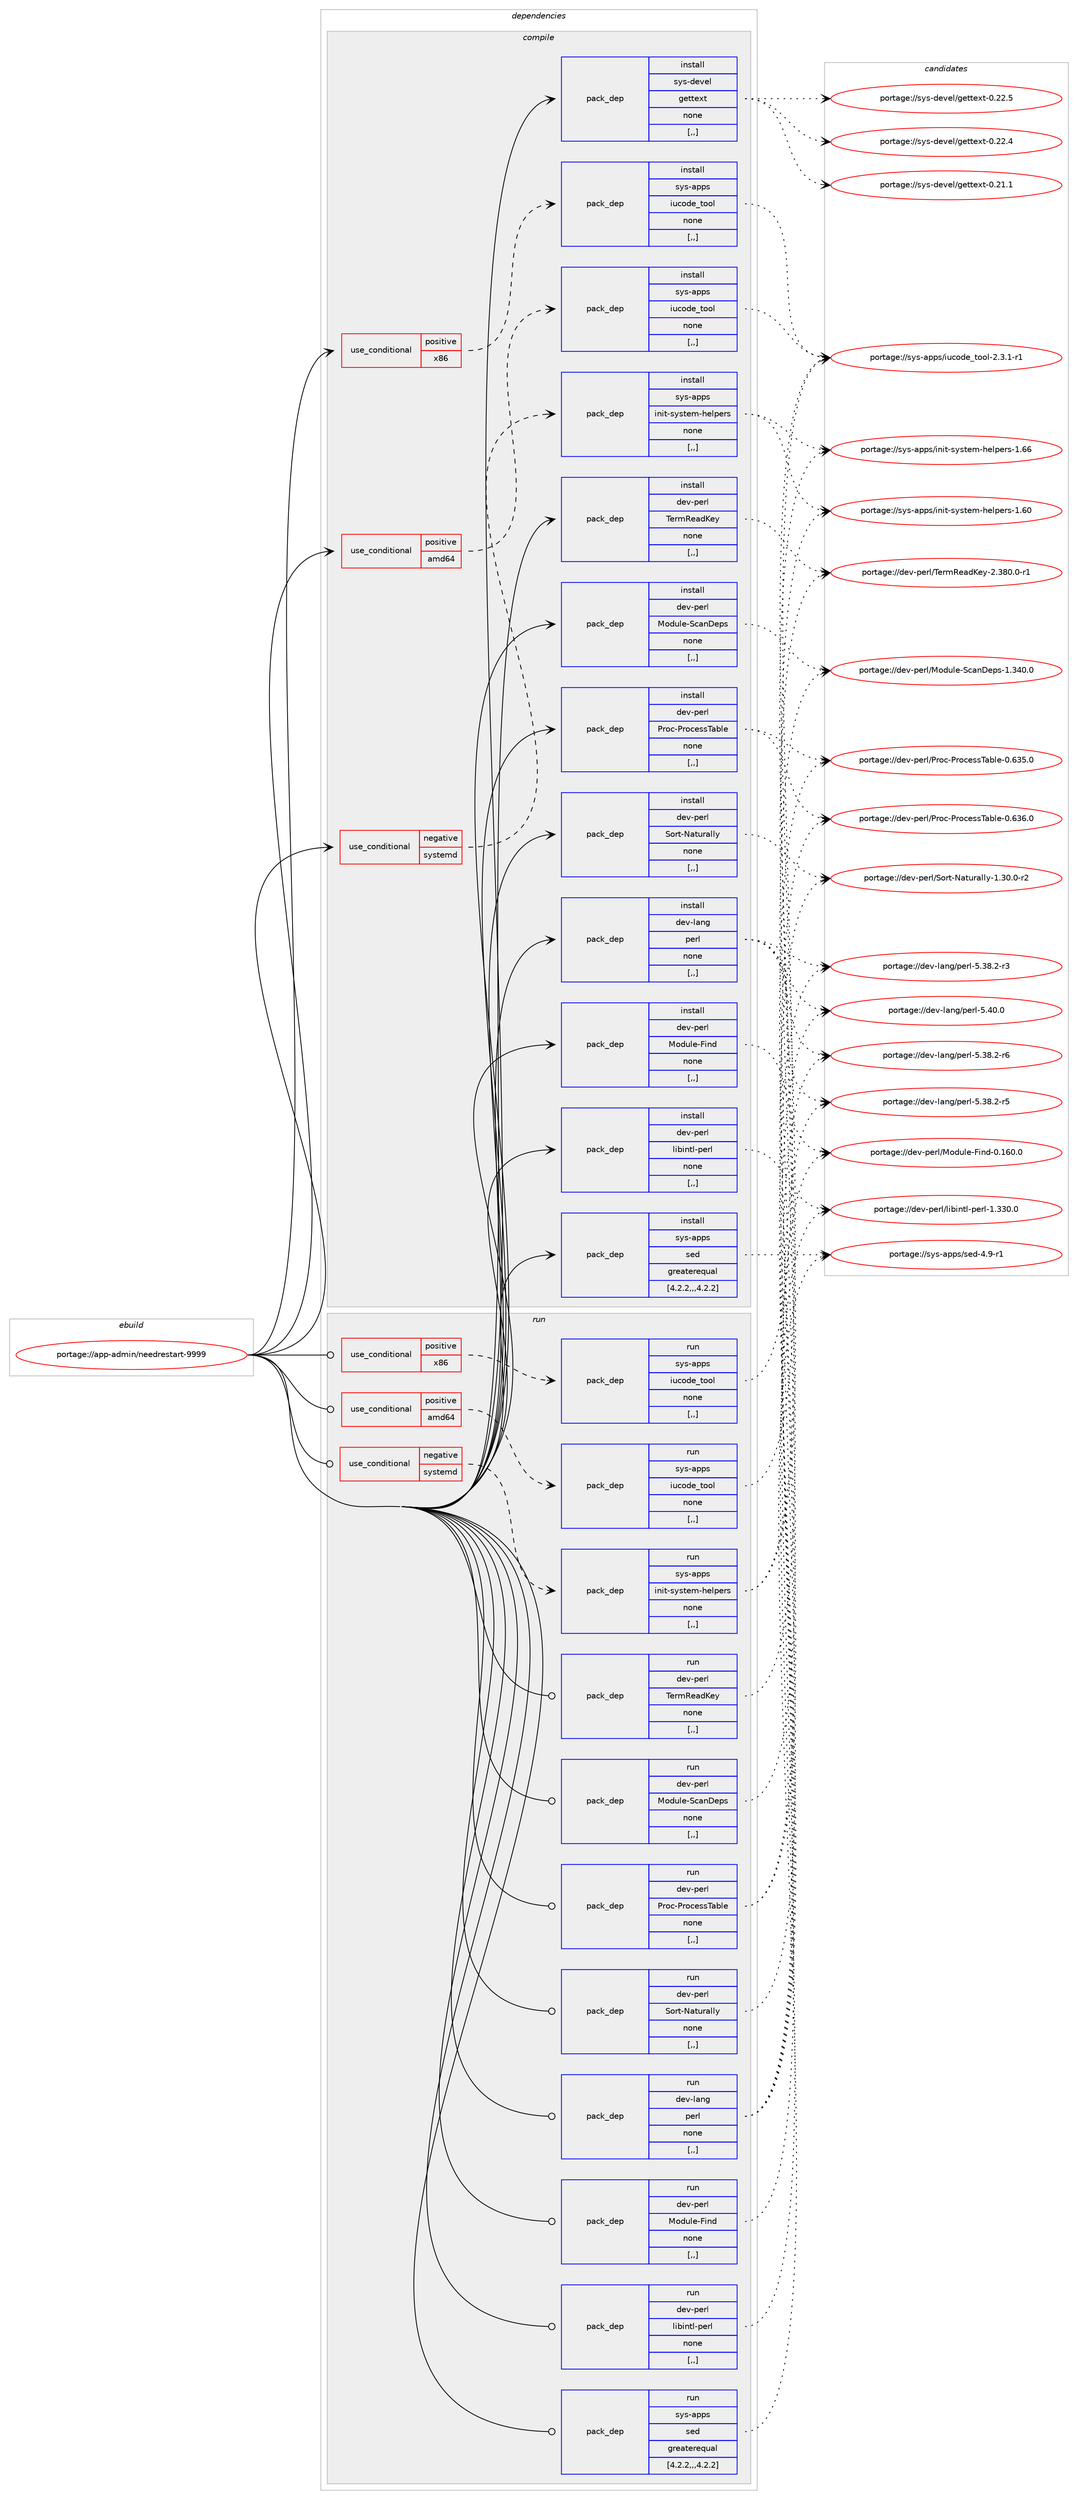 digraph prolog {

# *************
# Graph options
# *************

newrank=true;
concentrate=true;
compound=true;
graph [rankdir=LR,fontname=Helvetica,fontsize=10,ranksep=1.5];#, ranksep=2.5, nodesep=0.2];
edge  [arrowhead=vee];
node  [fontname=Helvetica,fontsize=10];

# **********
# The ebuild
# **********

subgraph cluster_leftcol {
color=gray;
label=<<i>ebuild</i>>;
id [label="portage://app-admin/needrestart-9999", color=red, width=4, href="../app-admin/needrestart-9999.svg"];
}

# ****************
# The dependencies
# ****************

subgraph cluster_midcol {
color=gray;
label=<<i>dependencies</i>>;
subgraph cluster_compile {
fillcolor="#eeeeee";
style=filled;
label=<<i>compile</i>>;
subgraph cond130463 {
dependency496751 [label=<<TABLE BORDER="0" CELLBORDER="1" CELLSPACING="0" CELLPADDING="4"><TR><TD ROWSPAN="3" CELLPADDING="10">use_conditional</TD></TR><TR><TD>negative</TD></TR><TR><TD>systemd</TD></TR></TABLE>>, shape=none, color=red];
subgraph pack362676 {
dependency496752 [label=<<TABLE BORDER="0" CELLBORDER="1" CELLSPACING="0" CELLPADDING="4" WIDTH="220"><TR><TD ROWSPAN="6" CELLPADDING="30">pack_dep</TD></TR><TR><TD WIDTH="110">install</TD></TR><TR><TD>sys-apps</TD></TR><TR><TD>init-system-helpers</TD></TR><TR><TD>none</TD></TR><TR><TD>[,,]</TD></TR></TABLE>>, shape=none, color=blue];
}
dependency496751:e -> dependency496752:w [weight=20,style="dashed",arrowhead="vee"];
}
id:e -> dependency496751:w [weight=20,style="solid",arrowhead="vee"];
subgraph cond130464 {
dependency496753 [label=<<TABLE BORDER="0" CELLBORDER="1" CELLSPACING="0" CELLPADDING="4"><TR><TD ROWSPAN="3" CELLPADDING="10">use_conditional</TD></TR><TR><TD>positive</TD></TR><TR><TD>amd64</TD></TR></TABLE>>, shape=none, color=red];
subgraph pack362677 {
dependency496754 [label=<<TABLE BORDER="0" CELLBORDER="1" CELLSPACING="0" CELLPADDING="4" WIDTH="220"><TR><TD ROWSPAN="6" CELLPADDING="30">pack_dep</TD></TR><TR><TD WIDTH="110">install</TD></TR><TR><TD>sys-apps</TD></TR><TR><TD>iucode_tool</TD></TR><TR><TD>none</TD></TR><TR><TD>[,,]</TD></TR></TABLE>>, shape=none, color=blue];
}
dependency496753:e -> dependency496754:w [weight=20,style="dashed",arrowhead="vee"];
}
id:e -> dependency496753:w [weight=20,style="solid",arrowhead="vee"];
subgraph cond130465 {
dependency496755 [label=<<TABLE BORDER="0" CELLBORDER="1" CELLSPACING="0" CELLPADDING="4"><TR><TD ROWSPAN="3" CELLPADDING="10">use_conditional</TD></TR><TR><TD>positive</TD></TR><TR><TD>x86</TD></TR></TABLE>>, shape=none, color=red];
subgraph pack362678 {
dependency496756 [label=<<TABLE BORDER="0" CELLBORDER="1" CELLSPACING="0" CELLPADDING="4" WIDTH="220"><TR><TD ROWSPAN="6" CELLPADDING="30">pack_dep</TD></TR><TR><TD WIDTH="110">install</TD></TR><TR><TD>sys-apps</TD></TR><TR><TD>iucode_tool</TD></TR><TR><TD>none</TD></TR><TR><TD>[,,]</TD></TR></TABLE>>, shape=none, color=blue];
}
dependency496755:e -> dependency496756:w [weight=20,style="dashed",arrowhead="vee"];
}
id:e -> dependency496755:w [weight=20,style="solid",arrowhead="vee"];
subgraph pack362679 {
dependency496757 [label=<<TABLE BORDER="0" CELLBORDER="1" CELLSPACING="0" CELLPADDING="4" WIDTH="220"><TR><TD ROWSPAN="6" CELLPADDING="30">pack_dep</TD></TR><TR><TD WIDTH="110">install</TD></TR><TR><TD>dev-lang</TD></TR><TR><TD>perl</TD></TR><TR><TD>none</TD></TR><TR><TD>[,,]</TD></TR></TABLE>>, shape=none, color=blue];
}
id:e -> dependency496757:w [weight=20,style="solid",arrowhead="vee"];
subgraph pack362680 {
dependency496758 [label=<<TABLE BORDER="0" CELLBORDER="1" CELLSPACING="0" CELLPADDING="4" WIDTH="220"><TR><TD ROWSPAN="6" CELLPADDING="30">pack_dep</TD></TR><TR><TD WIDTH="110">install</TD></TR><TR><TD>dev-perl</TD></TR><TR><TD>Module-Find</TD></TR><TR><TD>none</TD></TR><TR><TD>[,,]</TD></TR></TABLE>>, shape=none, color=blue];
}
id:e -> dependency496758:w [weight=20,style="solid",arrowhead="vee"];
subgraph pack362681 {
dependency496759 [label=<<TABLE BORDER="0" CELLBORDER="1" CELLSPACING="0" CELLPADDING="4" WIDTH="220"><TR><TD ROWSPAN="6" CELLPADDING="30">pack_dep</TD></TR><TR><TD WIDTH="110">install</TD></TR><TR><TD>dev-perl</TD></TR><TR><TD>Module-ScanDeps</TD></TR><TR><TD>none</TD></TR><TR><TD>[,,]</TD></TR></TABLE>>, shape=none, color=blue];
}
id:e -> dependency496759:w [weight=20,style="solid",arrowhead="vee"];
subgraph pack362682 {
dependency496760 [label=<<TABLE BORDER="0" CELLBORDER="1" CELLSPACING="0" CELLPADDING="4" WIDTH="220"><TR><TD ROWSPAN="6" CELLPADDING="30">pack_dep</TD></TR><TR><TD WIDTH="110">install</TD></TR><TR><TD>dev-perl</TD></TR><TR><TD>Proc-ProcessTable</TD></TR><TR><TD>none</TD></TR><TR><TD>[,,]</TD></TR></TABLE>>, shape=none, color=blue];
}
id:e -> dependency496760:w [weight=20,style="solid",arrowhead="vee"];
subgraph pack362683 {
dependency496761 [label=<<TABLE BORDER="0" CELLBORDER="1" CELLSPACING="0" CELLPADDING="4" WIDTH="220"><TR><TD ROWSPAN="6" CELLPADDING="30">pack_dep</TD></TR><TR><TD WIDTH="110">install</TD></TR><TR><TD>dev-perl</TD></TR><TR><TD>Sort-Naturally</TD></TR><TR><TD>none</TD></TR><TR><TD>[,,]</TD></TR></TABLE>>, shape=none, color=blue];
}
id:e -> dependency496761:w [weight=20,style="solid",arrowhead="vee"];
subgraph pack362684 {
dependency496762 [label=<<TABLE BORDER="0" CELLBORDER="1" CELLSPACING="0" CELLPADDING="4" WIDTH="220"><TR><TD ROWSPAN="6" CELLPADDING="30">pack_dep</TD></TR><TR><TD WIDTH="110">install</TD></TR><TR><TD>dev-perl</TD></TR><TR><TD>TermReadKey</TD></TR><TR><TD>none</TD></TR><TR><TD>[,,]</TD></TR></TABLE>>, shape=none, color=blue];
}
id:e -> dependency496762:w [weight=20,style="solid",arrowhead="vee"];
subgraph pack362685 {
dependency496763 [label=<<TABLE BORDER="0" CELLBORDER="1" CELLSPACING="0" CELLPADDING="4" WIDTH="220"><TR><TD ROWSPAN="6" CELLPADDING="30">pack_dep</TD></TR><TR><TD WIDTH="110">install</TD></TR><TR><TD>dev-perl</TD></TR><TR><TD>libintl-perl</TD></TR><TR><TD>none</TD></TR><TR><TD>[,,]</TD></TR></TABLE>>, shape=none, color=blue];
}
id:e -> dependency496763:w [weight=20,style="solid",arrowhead="vee"];
subgraph pack362686 {
dependency496764 [label=<<TABLE BORDER="0" CELLBORDER="1" CELLSPACING="0" CELLPADDING="4" WIDTH="220"><TR><TD ROWSPAN="6" CELLPADDING="30">pack_dep</TD></TR><TR><TD WIDTH="110">install</TD></TR><TR><TD>sys-apps</TD></TR><TR><TD>sed</TD></TR><TR><TD>greaterequal</TD></TR><TR><TD>[4.2.2,,,4.2.2]</TD></TR></TABLE>>, shape=none, color=blue];
}
id:e -> dependency496764:w [weight=20,style="solid",arrowhead="vee"];
subgraph pack362687 {
dependency496765 [label=<<TABLE BORDER="0" CELLBORDER="1" CELLSPACING="0" CELLPADDING="4" WIDTH="220"><TR><TD ROWSPAN="6" CELLPADDING="30">pack_dep</TD></TR><TR><TD WIDTH="110">install</TD></TR><TR><TD>sys-devel</TD></TR><TR><TD>gettext</TD></TR><TR><TD>none</TD></TR><TR><TD>[,,]</TD></TR></TABLE>>, shape=none, color=blue];
}
id:e -> dependency496765:w [weight=20,style="solid",arrowhead="vee"];
}
subgraph cluster_compileandrun {
fillcolor="#eeeeee";
style=filled;
label=<<i>compile and run</i>>;
}
subgraph cluster_run {
fillcolor="#eeeeee";
style=filled;
label=<<i>run</i>>;
subgraph cond130466 {
dependency496766 [label=<<TABLE BORDER="0" CELLBORDER="1" CELLSPACING="0" CELLPADDING="4"><TR><TD ROWSPAN="3" CELLPADDING="10">use_conditional</TD></TR><TR><TD>negative</TD></TR><TR><TD>systemd</TD></TR></TABLE>>, shape=none, color=red];
subgraph pack362688 {
dependency496767 [label=<<TABLE BORDER="0" CELLBORDER="1" CELLSPACING="0" CELLPADDING="4" WIDTH="220"><TR><TD ROWSPAN="6" CELLPADDING="30">pack_dep</TD></TR><TR><TD WIDTH="110">run</TD></TR><TR><TD>sys-apps</TD></TR><TR><TD>init-system-helpers</TD></TR><TR><TD>none</TD></TR><TR><TD>[,,]</TD></TR></TABLE>>, shape=none, color=blue];
}
dependency496766:e -> dependency496767:w [weight=20,style="dashed",arrowhead="vee"];
}
id:e -> dependency496766:w [weight=20,style="solid",arrowhead="odot"];
subgraph cond130467 {
dependency496768 [label=<<TABLE BORDER="0" CELLBORDER="1" CELLSPACING="0" CELLPADDING="4"><TR><TD ROWSPAN="3" CELLPADDING="10">use_conditional</TD></TR><TR><TD>positive</TD></TR><TR><TD>amd64</TD></TR></TABLE>>, shape=none, color=red];
subgraph pack362689 {
dependency496769 [label=<<TABLE BORDER="0" CELLBORDER="1" CELLSPACING="0" CELLPADDING="4" WIDTH="220"><TR><TD ROWSPAN="6" CELLPADDING="30">pack_dep</TD></TR><TR><TD WIDTH="110">run</TD></TR><TR><TD>sys-apps</TD></TR><TR><TD>iucode_tool</TD></TR><TR><TD>none</TD></TR><TR><TD>[,,]</TD></TR></TABLE>>, shape=none, color=blue];
}
dependency496768:e -> dependency496769:w [weight=20,style="dashed",arrowhead="vee"];
}
id:e -> dependency496768:w [weight=20,style="solid",arrowhead="odot"];
subgraph cond130468 {
dependency496770 [label=<<TABLE BORDER="0" CELLBORDER="1" CELLSPACING="0" CELLPADDING="4"><TR><TD ROWSPAN="3" CELLPADDING="10">use_conditional</TD></TR><TR><TD>positive</TD></TR><TR><TD>x86</TD></TR></TABLE>>, shape=none, color=red];
subgraph pack362690 {
dependency496771 [label=<<TABLE BORDER="0" CELLBORDER="1" CELLSPACING="0" CELLPADDING="4" WIDTH="220"><TR><TD ROWSPAN="6" CELLPADDING="30">pack_dep</TD></TR><TR><TD WIDTH="110">run</TD></TR><TR><TD>sys-apps</TD></TR><TR><TD>iucode_tool</TD></TR><TR><TD>none</TD></TR><TR><TD>[,,]</TD></TR></TABLE>>, shape=none, color=blue];
}
dependency496770:e -> dependency496771:w [weight=20,style="dashed",arrowhead="vee"];
}
id:e -> dependency496770:w [weight=20,style="solid",arrowhead="odot"];
subgraph pack362691 {
dependency496772 [label=<<TABLE BORDER="0" CELLBORDER="1" CELLSPACING="0" CELLPADDING="4" WIDTH="220"><TR><TD ROWSPAN="6" CELLPADDING="30">pack_dep</TD></TR><TR><TD WIDTH="110">run</TD></TR><TR><TD>dev-lang</TD></TR><TR><TD>perl</TD></TR><TR><TD>none</TD></TR><TR><TD>[,,]</TD></TR></TABLE>>, shape=none, color=blue];
}
id:e -> dependency496772:w [weight=20,style="solid",arrowhead="odot"];
subgraph pack362692 {
dependency496773 [label=<<TABLE BORDER="0" CELLBORDER="1" CELLSPACING="0" CELLPADDING="4" WIDTH="220"><TR><TD ROWSPAN="6" CELLPADDING="30">pack_dep</TD></TR><TR><TD WIDTH="110">run</TD></TR><TR><TD>dev-perl</TD></TR><TR><TD>Module-Find</TD></TR><TR><TD>none</TD></TR><TR><TD>[,,]</TD></TR></TABLE>>, shape=none, color=blue];
}
id:e -> dependency496773:w [weight=20,style="solid",arrowhead="odot"];
subgraph pack362693 {
dependency496774 [label=<<TABLE BORDER="0" CELLBORDER="1" CELLSPACING="0" CELLPADDING="4" WIDTH="220"><TR><TD ROWSPAN="6" CELLPADDING="30">pack_dep</TD></TR><TR><TD WIDTH="110">run</TD></TR><TR><TD>dev-perl</TD></TR><TR><TD>Module-ScanDeps</TD></TR><TR><TD>none</TD></TR><TR><TD>[,,]</TD></TR></TABLE>>, shape=none, color=blue];
}
id:e -> dependency496774:w [weight=20,style="solid",arrowhead="odot"];
subgraph pack362694 {
dependency496775 [label=<<TABLE BORDER="0" CELLBORDER="1" CELLSPACING="0" CELLPADDING="4" WIDTH="220"><TR><TD ROWSPAN="6" CELLPADDING="30">pack_dep</TD></TR><TR><TD WIDTH="110">run</TD></TR><TR><TD>dev-perl</TD></TR><TR><TD>Proc-ProcessTable</TD></TR><TR><TD>none</TD></TR><TR><TD>[,,]</TD></TR></TABLE>>, shape=none, color=blue];
}
id:e -> dependency496775:w [weight=20,style="solid",arrowhead="odot"];
subgraph pack362695 {
dependency496776 [label=<<TABLE BORDER="0" CELLBORDER="1" CELLSPACING="0" CELLPADDING="4" WIDTH="220"><TR><TD ROWSPAN="6" CELLPADDING="30">pack_dep</TD></TR><TR><TD WIDTH="110">run</TD></TR><TR><TD>dev-perl</TD></TR><TR><TD>Sort-Naturally</TD></TR><TR><TD>none</TD></TR><TR><TD>[,,]</TD></TR></TABLE>>, shape=none, color=blue];
}
id:e -> dependency496776:w [weight=20,style="solid",arrowhead="odot"];
subgraph pack362696 {
dependency496777 [label=<<TABLE BORDER="0" CELLBORDER="1" CELLSPACING="0" CELLPADDING="4" WIDTH="220"><TR><TD ROWSPAN="6" CELLPADDING="30">pack_dep</TD></TR><TR><TD WIDTH="110">run</TD></TR><TR><TD>dev-perl</TD></TR><TR><TD>TermReadKey</TD></TR><TR><TD>none</TD></TR><TR><TD>[,,]</TD></TR></TABLE>>, shape=none, color=blue];
}
id:e -> dependency496777:w [weight=20,style="solid",arrowhead="odot"];
subgraph pack362697 {
dependency496778 [label=<<TABLE BORDER="0" CELLBORDER="1" CELLSPACING="0" CELLPADDING="4" WIDTH="220"><TR><TD ROWSPAN="6" CELLPADDING="30">pack_dep</TD></TR><TR><TD WIDTH="110">run</TD></TR><TR><TD>dev-perl</TD></TR><TR><TD>libintl-perl</TD></TR><TR><TD>none</TD></TR><TR><TD>[,,]</TD></TR></TABLE>>, shape=none, color=blue];
}
id:e -> dependency496778:w [weight=20,style="solid",arrowhead="odot"];
subgraph pack362698 {
dependency496779 [label=<<TABLE BORDER="0" CELLBORDER="1" CELLSPACING="0" CELLPADDING="4" WIDTH="220"><TR><TD ROWSPAN="6" CELLPADDING="30">pack_dep</TD></TR><TR><TD WIDTH="110">run</TD></TR><TR><TD>sys-apps</TD></TR><TR><TD>sed</TD></TR><TR><TD>greaterequal</TD></TR><TR><TD>[4.2.2,,,4.2.2]</TD></TR></TABLE>>, shape=none, color=blue];
}
id:e -> dependency496779:w [weight=20,style="solid",arrowhead="odot"];
}
}

# **************
# The candidates
# **************

subgraph cluster_choices {
rank=same;
color=gray;
label=<<i>candidates</i>>;

subgraph choice362676 {
color=black;
nodesep=1;
choice11512111545971121121154710511010511645115121115116101109451041011081121011141154549465454 [label="portage://sys-apps/init-system-helpers-1.66", color=red, width=4,href="../sys-apps/init-system-helpers-1.66.svg"];
choice11512111545971121121154710511010511645115121115116101109451041011081121011141154549465448 [label="portage://sys-apps/init-system-helpers-1.60", color=red, width=4,href="../sys-apps/init-system-helpers-1.60.svg"];
dependency496752:e -> choice11512111545971121121154710511010511645115121115116101109451041011081121011141154549465454:w [style=dotted,weight="100"];
dependency496752:e -> choice11512111545971121121154710511010511645115121115116101109451041011081121011141154549465448:w [style=dotted,weight="100"];
}
subgraph choice362677 {
color=black;
nodesep=1;
choice11512111545971121121154710511799111100101951161111111084550465146494511449 [label="portage://sys-apps/iucode_tool-2.3.1-r1", color=red, width=4,href="../sys-apps/iucode_tool-2.3.1-r1.svg"];
dependency496754:e -> choice11512111545971121121154710511799111100101951161111111084550465146494511449:w [style=dotted,weight="100"];
}
subgraph choice362678 {
color=black;
nodesep=1;
choice11512111545971121121154710511799111100101951161111111084550465146494511449 [label="portage://sys-apps/iucode_tool-2.3.1-r1", color=red, width=4,href="../sys-apps/iucode_tool-2.3.1-r1.svg"];
dependency496756:e -> choice11512111545971121121154710511799111100101951161111111084550465146494511449:w [style=dotted,weight="100"];
}
subgraph choice362679 {
color=black;
nodesep=1;
choice10010111845108971101034711210111410845534652484648 [label="portage://dev-lang/perl-5.40.0", color=red, width=4,href="../dev-lang/perl-5.40.0.svg"];
choice100101118451089711010347112101114108455346515646504511454 [label="portage://dev-lang/perl-5.38.2-r6", color=red, width=4,href="../dev-lang/perl-5.38.2-r6.svg"];
choice100101118451089711010347112101114108455346515646504511453 [label="portage://dev-lang/perl-5.38.2-r5", color=red, width=4,href="../dev-lang/perl-5.38.2-r5.svg"];
choice100101118451089711010347112101114108455346515646504511451 [label="portage://dev-lang/perl-5.38.2-r3", color=red, width=4,href="../dev-lang/perl-5.38.2-r3.svg"];
dependency496757:e -> choice10010111845108971101034711210111410845534652484648:w [style=dotted,weight="100"];
dependency496757:e -> choice100101118451089711010347112101114108455346515646504511454:w [style=dotted,weight="100"];
dependency496757:e -> choice100101118451089711010347112101114108455346515646504511453:w [style=dotted,weight="100"];
dependency496757:e -> choice100101118451089711010347112101114108455346515646504511451:w [style=dotted,weight="100"];
}
subgraph choice362680 {
color=black;
nodesep=1;
choice10010111845112101114108477711110011710810145701051101004548464954484648 [label="portage://dev-perl/Module-Find-0.160.0", color=red, width=4,href="../dev-perl/Module-Find-0.160.0.svg"];
dependency496758:e -> choice10010111845112101114108477711110011710810145701051101004548464954484648:w [style=dotted,weight="100"];
}
subgraph choice362681 {
color=black;
nodesep=1;
choice10010111845112101114108477711110011710810145839997110681011121154549465152484648 [label="portage://dev-perl/Module-ScanDeps-1.340.0", color=red, width=4,href="../dev-perl/Module-ScanDeps-1.340.0.svg"];
dependency496759:e -> choice10010111845112101114108477711110011710810145839997110681011121154549465152484648:w [style=dotted,weight="100"];
}
subgraph choice362682 {
color=black;
nodesep=1;
choice100101118451121011141084780114111994580114111991011151158497981081014548465451544648 [label="portage://dev-perl/Proc-ProcessTable-0.636.0", color=red, width=4,href="../dev-perl/Proc-ProcessTable-0.636.0.svg"];
choice100101118451121011141084780114111994580114111991011151158497981081014548465451534648 [label="portage://dev-perl/Proc-ProcessTable-0.635.0", color=red, width=4,href="../dev-perl/Proc-ProcessTable-0.635.0.svg"];
dependency496760:e -> choice100101118451121011141084780114111994580114111991011151158497981081014548465451544648:w [style=dotted,weight="100"];
dependency496760:e -> choice100101118451121011141084780114111994580114111991011151158497981081014548465451534648:w [style=dotted,weight="100"];
}
subgraph choice362683 {
color=black;
nodesep=1;
choice10010111845112101114108478311111411645789711611711497108108121454946514846484511450 [label="portage://dev-perl/Sort-Naturally-1.30.0-r2", color=red, width=4,href="../dev-perl/Sort-Naturally-1.30.0-r2.svg"];
dependency496761:e -> choice10010111845112101114108478311111411645789711611711497108108121454946514846484511450:w [style=dotted,weight="100"];
}
subgraph choice362684 {
color=black;
nodesep=1;
choice10010111845112101114108478410111410982101971007510112145504651564846484511449 [label="portage://dev-perl/TermReadKey-2.380.0-r1", color=red, width=4,href="../dev-perl/TermReadKey-2.380.0-r1.svg"];
dependency496762:e -> choice10010111845112101114108478410111410982101971007510112145504651564846484511449:w [style=dotted,weight="100"];
}
subgraph choice362685 {
color=black;
nodesep=1;
choice100101118451121011141084710810598105110116108451121011141084549465151484648 [label="portage://dev-perl/libintl-perl-1.330.0", color=red, width=4,href="../dev-perl/libintl-perl-1.330.0.svg"];
dependency496763:e -> choice100101118451121011141084710810598105110116108451121011141084549465151484648:w [style=dotted,weight="100"];
}
subgraph choice362686 {
color=black;
nodesep=1;
choice115121115459711211211547115101100455246574511449 [label="portage://sys-apps/sed-4.9-r1", color=red, width=4,href="../sys-apps/sed-4.9-r1.svg"];
dependency496764:e -> choice115121115459711211211547115101100455246574511449:w [style=dotted,weight="100"];
}
subgraph choice362687 {
color=black;
nodesep=1;
choice115121115451001011181011084710310111611610112011645484650504653 [label="portage://sys-devel/gettext-0.22.5", color=red, width=4,href="../sys-devel/gettext-0.22.5.svg"];
choice115121115451001011181011084710310111611610112011645484650504652 [label="portage://sys-devel/gettext-0.22.4", color=red, width=4,href="../sys-devel/gettext-0.22.4.svg"];
choice115121115451001011181011084710310111611610112011645484650494649 [label="portage://sys-devel/gettext-0.21.1", color=red, width=4,href="../sys-devel/gettext-0.21.1.svg"];
dependency496765:e -> choice115121115451001011181011084710310111611610112011645484650504653:w [style=dotted,weight="100"];
dependency496765:e -> choice115121115451001011181011084710310111611610112011645484650504652:w [style=dotted,weight="100"];
dependency496765:e -> choice115121115451001011181011084710310111611610112011645484650494649:w [style=dotted,weight="100"];
}
subgraph choice362688 {
color=black;
nodesep=1;
choice11512111545971121121154710511010511645115121115116101109451041011081121011141154549465454 [label="portage://sys-apps/init-system-helpers-1.66", color=red, width=4,href="../sys-apps/init-system-helpers-1.66.svg"];
choice11512111545971121121154710511010511645115121115116101109451041011081121011141154549465448 [label="portage://sys-apps/init-system-helpers-1.60", color=red, width=4,href="../sys-apps/init-system-helpers-1.60.svg"];
dependency496767:e -> choice11512111545971121121154710511010511645115121115116101109451041011081121011141154549465454:w [style=dotted,weight="100"];
dependency496767:e -> choice11512111545971121121154710511010511645115121115116101109451041011081121011141154549465448:w [style=dotted,weight="100"];
}
subgraph choice362689 {
color=black;
nodesep=1;
choice11512111545971121121154710511799111100101951161111111084550465146494511449 [label="portage://sys-apps/iucode_tool-2.3.1-r1", color=red, width=4,href="../sys-apps/iucode_tool-2.3.1-r1.svg"];
dependency496769:e -> choice11512111545971121121154710511799111100101951161111111084550465146494511449:w [style=dotted,weight="100"];
}
subgraph choice362690 {
color=black;
nodesep=1;
choice11512111545971121121154710511799111100101951161111111084550465146494511449 [label="portage://sys-apps/iucode_tool-2.3.1-r1", color=red, width=4,href="../sys-apps/iucode_tool-2.3.1-r1.svg"];
dependency496771:e -> choice11512111545971121121154710511799111100101951161111111084550465146494511449:w [style=dotted,weight="100"];
}
subgraph choice362691 {
color=black;
nodesep=1;
choice10010111845108971101034711210111410845534652484648 [label="portage://dev-lang/perl-5.40.0", color=red, width=4,href="../dev-lang/perl-5.40.0.svg"];
choice100101118451089711010347112101114108455346515646504511454 [label="portage://dev-lang/perl-5.38.2-r6", color=red, width=4,href="../dev-lang/perl-5.38.2-r6.svg"];
choice100101118451089711010347112101114108455346515646504511453 [label="portage://dev-lang/perl-5.38.2-r5", color=red, width=4,href="../dev-lang/perl-5.38.2-r5.svg"];
choice100101118451089711010347112101114108455346515646504511451 [label="portage://dev-lang/perl-5.38.2-r3", color=red, width=4,href="../dev-lang/perl-5.38.2-r3.svg"];
dependency496772:e -> choice10010111845108971101034711210111410845534652484648:w [style=dotted,weight="100"];
dependency496772:e -> choice100101118451089711010347112101114108455346515646504511454:w [style=dotted,weight="100"];
dependency496772:e -> choice100101118451089711010347112101114108455346515646504511453:w [style=dotted,weight="100"];
dependency496772:e -> choice100101118451089711010347112101114108455346515646504511451:w [style=dotted,weight="100"];
}
subgraph choice362692 {
color=black;
nodesep=1;
choice10010111845112101114108477711110011710810145701051101004548464954484648 [label="portage://dev-perl/Module-Find-0.160.0", color=red, width=4,href="../dev-perl/Module-Find-0.160.0.svg"];
dependency496773:e -> choice10010111845112101114108477711110011710810145701051101004548464954484648:w [style=dotted,weight="100"];
}
subgraph choice362693 {
color=black;
nodesep=1;
choice10010111845112101114108477711110011710810145839997110681011121154549465152484648 [label="portage://dev-perl/Module-ScanDeps-1.340.0", color=red, width=4,href="../dev-perl/Module-ScanDeps-1.340.0.svg"];
dependency496774:e -> choice10010111845112101114108477711110011710810145839997110681011121154549465152484648:w [style=dotted,weight="100"];
}
subgraph choice362694 {
color=black;
nodesep=1;
choice100101118451121011141084780114111994580114111991011151158497981081014548465451544648 [label="portage://dev-perl/Proc-ProcessTable-0.636.0", color=red, width=4,href="../dev-perl/Proc-ProcessTable-0.636.0.svg"];
choice100101118451121011141084780114111994580114111991011151158497981081014548465451534648 [label="portage://dev-perl/Proc-ProcessTable-0.635.0", color=red, width=4,href="../dev-perl/Proc-ProcessTable-0.635.0.svg"];
dependency496775:e -> choice100101118451121011141084780114111994580114111991011151158497981081014548465451544648:w [style=dotted,weight="100"];
dependency496775:e -> choice100101118451121011141084780114111994580114111991011151158497981081014548465451534648:w [style=dotted,weight="100"];
}
subgraph choice362695 {
color=black;
nodesep=1;
choice10010111845112101114108478311111411645789711611711497108108121454946514846484511450 [label="portage://dev-perl/Sort-Naturally-1.30.0-r2", color=red, width=4,href="../dev-perl/Sort-Naturally-1.30.0-r2.svg"];
dependency496776:e -> choice10010111845112101114108478311111411645789711611711497108108121454946514846484511450:w [style=dotted,weight="100"];
}
subgraph choice362696 {
color=black;
nodesep=1;
choice10010111845112101114108478410111410982101971007510112145504651564846484511449 [label="portage://dev-perl/TermReadKey-2.380.0-r1", color=red, width=4,href="../dev-perl/TermReadKey-2.380.0-r1.svg"];
dependency496777:e -> choice10010111845112101114108478410111410982101971007510112145504651564846484511449:w [style=dotted,weight="100"];
}
subgraph choice362697 {
color=black;
nodesep=1;
choice100101118451121011141084710810598105110116108451121011141084549465151484648 [label="portage://dev-perl/libintl-perl-1.330.0", color=red, width=4,href="../dev-perl/libintl-perl-1.330.0.svg"];
dependency496778:e -> choice100101118451121011141084710810598105110116108451121011141084549465151484648:w [style=dotted,weight="100"];
}
subgraph choice362698 {
color=black;
nodesep=1;
choice115121115459711211211547115101100455246574511449 [label="portage://sys-apps/sed-4.9-r1", color=red, width=4,href="../sys-apps/sed-4.9-r1.svg"];
dependency496779:e -> choice115121115459711211211547115101100455246574511449:w [style=dotted,weight="100"];
}
}

}
